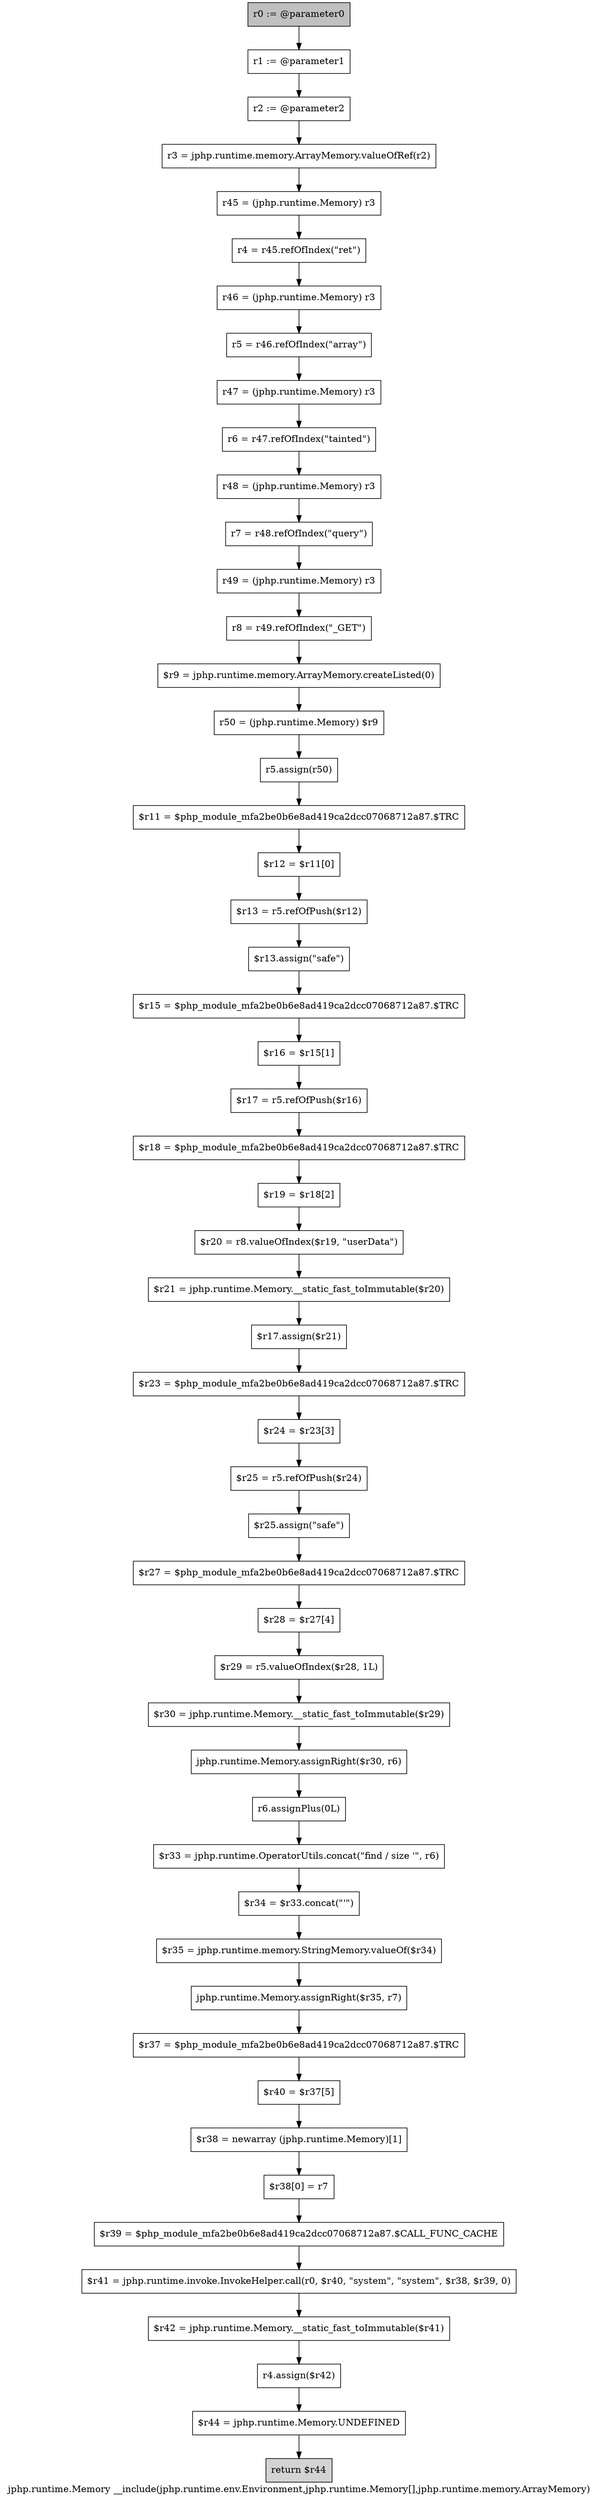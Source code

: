 digraph "jphp.runtime.Memory __include(jphp.runtime.env.Environment,jphp.runtime.Memory[],jphp.runtime.memory.ArrayMemory)" {
    label="jphp.runtime.Memory __include(jphp.runtime.env.Environment,jphp.runtime.Memory[],jphp.runtime.memory.ArrayMemory)";
    node [shape=box];
    "0" [style=filled,fillcolor=gray,label="r0 := @parameter0",];
    "1" [label="r1 := @parameter1",];
    "0"->"1";
    "2" [label="r2 := @parameter2",];
    "1"->"2";
    "3" [label="r3 = jphp.runtime.memory.ArrayMemory.valueOfRef(r2)",];
    "2"->"3";
    "4" [label="r45 = (jphp.runtime.Memory) r3",];
    "3"->"4";
    "5" [label="r4 = r45.refOfIndex(\"ret\")",];
    "4"->"5";
    "6" [label="r46 = (jphp.runtime.Memory) r3",];
    "5"->"6";
    "7" [label="r5 = r46.refOfIndex(\"array\")",];
    "6"->"7";
    "8" [label="r47 = (jphp.runtime.Memory) r3",];
    "7"->"8";
    "9" [label="r6 = r47.refOfIndex(\"tainted\")",];
    "8"->"9";
    "10" [label="r48 = (jphp.runtime.Memory) r3",];
    "9"->"10";
    "11" [label="r7 = r48.refOfIndex(\"query\")",];
    "10"->"11";
    "12" [label="r49 = (jphp.runtime.Memory) r3",];
    "11"->"12";
    "13" [label="r8 = r49.refOfIndex(\"_GET\")",];
    "12"->"13";
    "14" [label="$r9 = jphp.runtime.memory.ArrayMemory.createListed(0)",];
    "13"->"14";
    "15" [label="r50 = (jphp.runtime.Memory) $r9",];
    "14"->"15";
    "16" [label="r5.assign(r50)",];
    "15"->"16";
    "17" [label="$r11 = $php_module_mfa2be0b6e8ad419ca2dcc07068712a87.$TRC",];
    "16"->"17";
    "18" [label="$r12 = $r11[0]",];
    "17"->"18";
    "19" [label="$r13 = r5.refOfPush($r12)",];
    "18"->"19";
    "20" [label="$r13.assign(\"safe\")",];
    "19"->"20";
    "21" [label="$r15 = $php_module_mfa2be0b6e8ad419ca2dcc07068712a87.$TRC",];
    "20"->"21";
    "22" [label="$r16 = $r15[1]",];
    "21"->"22";
    "23" [label="$r17 = r5.refOfPush($r16)",];
    "22"->"23";
    "24" [label="$r18 = $php_module_mfa2be0b6e8ad419ca2dcc07068712a87.$TRC",];
    "23"->"24";
    "25" [label="$r19 = $r18[2]",];
    "24"->"25";
    "26" [label="$r20 = r8.valueOfIndex($r19, \"userData\")",];
    "25"->"26";
    "27" [label="$r21 = jphp.runtime.Memory.__static_fast_toImmutable($r20)",];
    "26"->"27";
    "28" [label="$r17.assign($r21)",];
    "27"->"28";
    "29" [label="$r23 = $php_module_mfa2be0b6e8ad419ca2dcc07068712a87.$TRC",];
    "28"->"29";
    "30" [label="$r24 = $r23[3]",];
    "29"->"30";
    "31" [label="$r25 = r5.refOfPush($r24)",];
    "30"->"31";
    "32" [label="$r25.assign(\"safe\")",];
    "31"->"32";
    "33" [label="$r27 = $php_module_mfa2be0b6e8ad419ca2dcc07068712a87.$TRC",];
    "32"->"33";
    "34" [label="$r28 = $r27[4]",];
    "33"->"34";
    "35" [label="$r29 = r5.valueOfIndex($r28, 1L)",];
    "34"->"35";
    "36" [label="$r30 = jphp.runtime.Memory.__static_fast_toImmutable($r29)",];
    "35"->"36";
    "37" [label="jphp.runtime.Memory.assignRight($r30, r6)",];
    "36"->"37";
    "38" [label="r6.assignPlus(0L)",];
    "37"->"38";
    "39" [label="$r33 = jphp.runtime.OperatorUtils.concat(\"find / size \'\", r6)",];
    "38"->"39";
    "40" [label="$r34 = $r33.concat(\"\'\")",];
    "39"->"40";
    "41" [label="$r35 = jphp.runtime.memory.StringMemory.valueOf($r34)",];
    "40"->"41";
    "42" [label="jphp.runtime.Memory.assignRight($r35, r7)",];
    "41"->"42";
    "43" [label="$r37 = $php_module_mfa2be0b6e8ad419ca2dcc07068712a87.$TRC",];
    "42"->"43";
    "44" [label="$r40 = $r37[5]",];
    "43"->"44";
    "45" [label="$r38 = newarray (jphp.runtime.Memory)[1]",];
    "44"->"45";
    "46" [label="$r38[0] = r7",];
    "45"->"46";
    "47" [label="$r39 = $php_module_mfa2be0b6e8ad419ca2dcc07068712a87.$CALL_FUNC_CACHE",];
    "46"->"47";
    "48" [label="$r41 = jphp.runtime.invoke.InvokeHelper.call(r0, $r40, \"system\", \"system\", $r38, $r39, 0)",];
    "47"->"48";
    "49" [label="$r42 = jphp.runtime.Memory.__static_fast_toImmutable($r41)",];
    "48"->"49";
    "50" [label="r4.assign($r42)",];
    "49"->"50";
    "51" [label="$r44 = jphp.runtime.Memory.UNDEFINED",];
    "50"->"51";
    "52" [style=filled,fillcolor=lightgray,label="return $r44",];
    "51"->"52";
}
